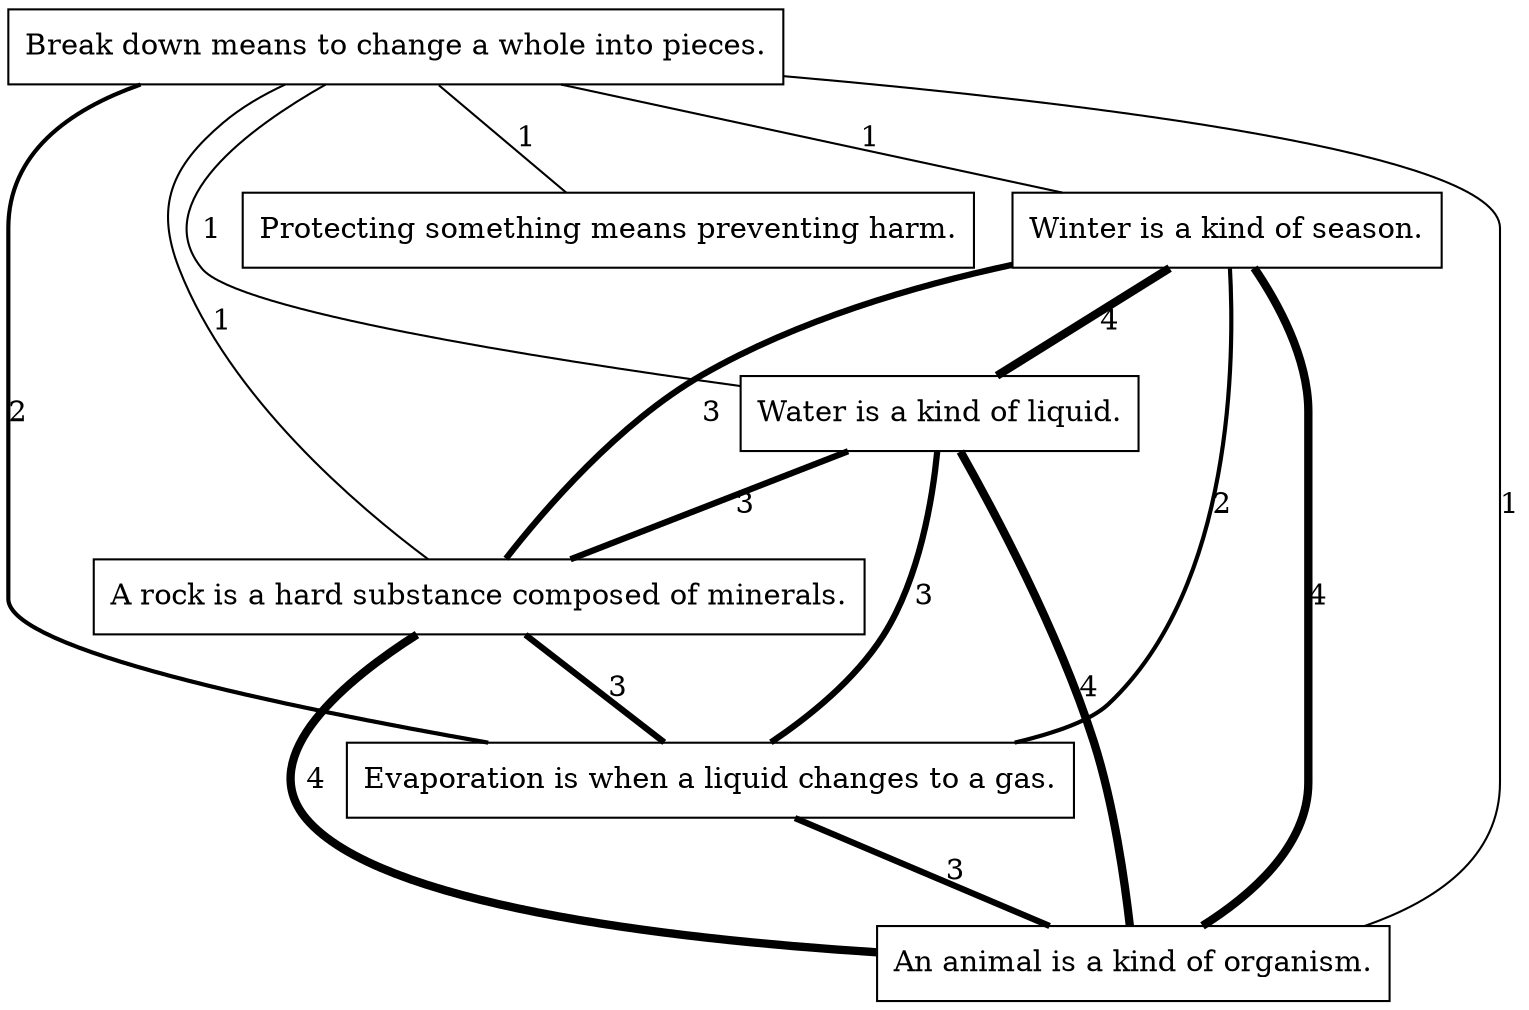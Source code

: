 digraph D {

node [shape=record];
edge [arrowhead=none];

"Break down means to change a whole into pieces." -> "Winter is a kind of season." [penwidth=1, label = "1"]
"Break down means to change a whole into pieces." -> "Water is a kind of liquid." [penwidth=1, label = "1"]
"Break down means to change a whole into pieces." -> "A rock is a hard substance composed of minerals." [penwidth=1, label = "1"]
"Break down means to change a whole into pieces." -> "Protecting something means preventing harm." [penwidth=1, label = "1"]
"Break down means to change a whole into pieces." -> "Evaporation is when a liquid changes to a gas." [penwidth=2, label = "2"]
"Break down means to change a whole into pieces." -> "An animal is a kind of organism." [penwidth=1, label = "1"]
"Winter is a kind of season." -> "Water is a kind of liquid." [penwidth=4, label = "4"]
"Winter is a kind of season." -> "A rock is a hard substance composed of minerals." [penwidth=3, label = "3"]
"Winter is a kind of season." -> "Evaporation is when a liquid changes to a gas." [penwidth=2, label = "2"]
"Winter is a kind of season." -> "An animal is a kind of organism." [penwidth=4, label = "4"]
"Water is a kind of liquid." -> "A rock is a hard substance composed of minerals." [penwidth=3, label = "3"]
"Water is a kind of liquid." -> "Evaporation is when a liquid changes to a gas." [penwidth=3, label = "3"]
"Water is a kind of liquid." -> "An animal is a kind of organism." [penwidth=4, label = "4"]
"A rock is a hard substance composed of minerals." -> "Evaporation is when a liquid changes to a gas." [penwidth=3, label = "3"]
"A rock is a hard substance composed of minerals." -> "An animal is a kind of organism." [penwidth=4, label = "4"]
"Evaporation is when a liquid changes to a gas." -> "An animal is a kind of organism." [penwidth=3, label = "3"]

}